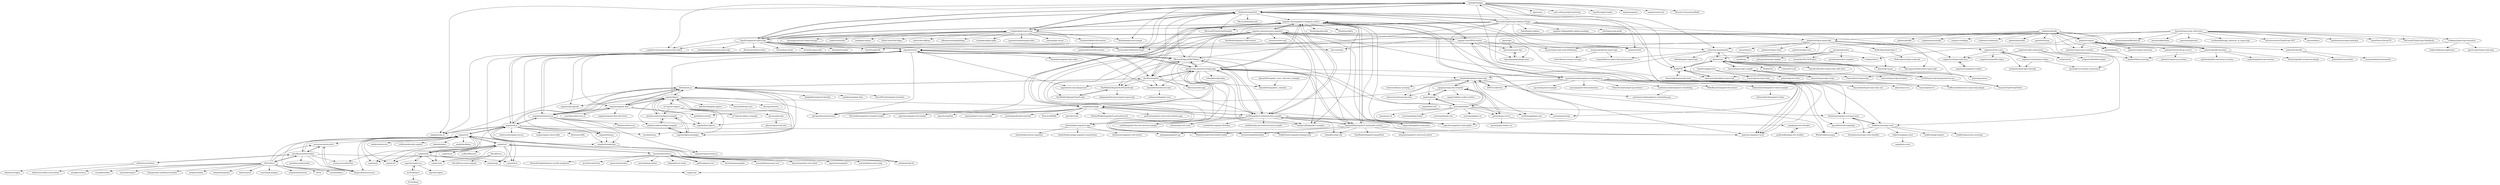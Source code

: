 digraph G {
"typings/typings" -> "DefinitelyTyped/tsd"
"typings/typings" -> "palantir/tslint" ["e"=1]
"typings/typings" -> "ngrx/store" ["e"=1]
"typings/typings" -> "ivogabe/gulp-typescript"
"typings/typings" -> "valor-software/ng2-bootstrap" ["e"=1]
"typings/typings" -> "TypeStrong/ts-loader" ["e"=1]
"typings/typings" -> "systemjs/systemjs" ["e"=1]
"typings/typings" -> "s-panferov/awesome-typescript-loader" ["e"=1]
"typings/typings" -> "typings/registry"
"typings/typings" -> "angular/universal" ["e"=1]
"typings/typings" -> "Reactive-Extensions/RxJS" ["e"=1]
"typings/typings" -> "angular/zone.js" ["e"=1]
"typings/typings" -> "borisyankov/DefinitelyTyped" ["e"=1]
"typings/typings" -> "mgechev/angular2-seed" ["e"=1]
"typings/typings" -> "TypeStrong/atom-typescript"
"marmelab/restful.js" -> "cujojs/rest"
"marmelab/restful.js" -> "jpillora/jquery.rest"
"marmelab/restful.js" -> "lincolnloop/amygdala"
"marmelab/restful.js" -> "marmelab/awesome-rest" ["e"=1]
"marmelab/restful.js" -> "Amareis/another-rest-client"
"marmelab/restful.js" -> "mgonto/restangular" ["e"=1]
"marmelab/restful.js" -> "marmelab/microrest.php"
"marmelab/restful.js" -> "florianholzapfel/express-restify-mongoose" ["e"=1]
"marmelab/restful.js" -> "gcanti/tcomb-form" ["e"=1]
"marmelab/restful.js" -> "gaearon/normalizr" ["e"=1]
"marmelab/restful.js" -> "marmelab/ng-admin" ["e"=1]
"marmelab/restful.js" -> "brigand/react-mixin" ["e"=1]
"TypeStrong/atom-typescript" -> "typings/typings"
"TypeStrong/atom-typescript" -> "DefinitelyTyped/tsd"
"TypeStrong/atom-typescript" -> "ivogabe/gulp-typescript"
"TypeStrong/atom-typescript" -> "borisyankov/DefinitelyTyped" ["e"=1]
"TypeStrong/atom-typescript" -> "palantir/tslint" ["e"=1]
"TypeStrong/atom-typescript" -> "sebastian-lenz/typedoc"
"TypeStrong/atom-typescript" -> "alm-tools/alm" ["e"=1]
"TypeStrong/atom-typescript" -> "Microsoft/ngconf2015demo"
"TypeStrong/atom-typescript" -> "tststs/atom-ternjs" ["e"=1]
"TypeStrong/atom-typescript" -> "s-panferov/awesome-typescript-loader" ["e"=1]
"TypeStrong/atom-typescript" -> "atom/ide-typescript" ["e"=1]
"TypeStrong/atom-typescript" -> "jbrantly/ts-loader"
"TypeStrong/atom-typescript" -> "cmichaelgraham/aurelia-typescript" ["e"=1]
"TypeStrong/atom-typescript" -> "TypeStrong/tsify"
"TypeStrong/atom-typescript" -> "AtomLinter/linter-tslint"
"cujojs/meld" -> "cujojs/wire"
"cujojs/meld" -> "cujojs/msgs"
"cujojs/meld" -> "mgechev/aspect.js"
"cujojs/meld" -> "cujojs/rest"
"cujojs/meld" -> "cujojs/when" ["e"=1]
"cujojs/meld" -> "cujojs/cram"
"cujojs/meld" -> "cujojs/poly"
"cujojs/meld" -> "cujojs/curl" ["e"=1]
"monounity/karma-typescript" -> "sshev/karma-remap-coverage"
"monounity/karma-typescript" -> "sergeyt/karma-typescript-preprocessor"
"DefinitelyTyped/tsd" -> "typings/typings"
"DefinitelyTyped/tsd" -> "borisyankov/DefinitelyTyped" ["e"=1]
"DefinitelyTyped/tsd" -> "ivogabe/gulp-typescript"
"DefinitelyTyped/tsd" -> "TypeStrong/atom-typescript"
"DefinitelyTyped/tsd" -> "sebastian-lenz/typedoc"
"DefinitelyTyped/tsd" -> "floridoo/gulp-sourcemaps" ["e"=1]
"DefinitelyTyped/tsd" -> "palantir/tslint" ["e"=1]
"DefinitelyTyped/tsd" -> "Microsoft/TypeScriptSamples" ["e"=1]
"DefinitelyTyped/tsd" -> "Railk/T3S"
"DefinitelyTyped/tsd" -> "DanWahlin/AngularIn20TypeScript"
"DefinitelyTyped/tsd" -> "Microsoft/TypeScript-Sublime-Plugin"
"DefinitelyTyped/tsd" -> "soywiz/typescript-node-definitions"
"DefinitelyTyped/tsd" -> "Microsoft/nodejstools" ["e"=1]
"DefinitelyTyped/tsd" -> "Microsoft/ngconf2015demo"
"DefinitelyTyped/tsd" -> "angular-class/angular2-webpack-starter"
"shuhei/babel-angular2-app" -> "shuhei/babel-plugin-angular2-annotations"
"shuhei/babel-angular2-app" -> "blacksonic/angular2-es6-starter"
"shuhei/babel-angular2-app" -> "shuhei/babel-preset-angular2"
"Nodeclipse/nodeclipse-1" -> "Nodeclipse/eclipse-node-ide"
"angular/dgeni" -> "petebacondarwin/dgeni-example"
"angular/dgeni" -> "angular/dgeni-packages"
"angular/dgeni" -> "m7r/grunt-ngdocs"
"angular/dgeni" -> "petebacondarwin/dgeni-angular"
"angular/dgeni" -> "angular/angular-hint"
"angular/dgeni" -> "angular/benchpress"
"angular/dgeni" -> "btford/zone.js"
"angular/dgeni" -> "nikhilmodak/gulp-ngdocs"
"angular/dgeni" -> "angular/router"
"angular/dgeni" -> "kentcdodds/ng-stats" ["e"=1]
"angular/dgeni" -> "olov/ng-annotate" ["e"=1]
"angular/dgeni" -> "angular/ngUpgrade" ["e"=1]
"angular/dgeni" -> "rangle/batarangle"
"angular/dgeni" -> "angular/watchtower.js"
"angular/dgeni" -> "ngUpgraders/ng-forward" ["e"=1]
"k-maru/grunt-typescript" -> "basarat/grunt-ts"
"c9/architect" -> "mariocasciaro/scatter"
"c9/architect" -> "cujojs/wire"
"c9/architect" -> "jaredhanson/electrolyte"
"c9/architect" -> "walmartlabs/thorax" ["e"=1]
"c9/architect" -> "c9/vfs"
"c9/architect" -> "visionmedia/co" ["e"=1]
"c9/architect" -> "rjrodger/seneca" ["e"=1]
"c9/architect" -> "LearnBoost/kue" ["e"=1]
"c9/architect" -> "substack/seaport" ["e"=1]
"c9/architect" -> "felixge/node-sandboxed-module" ["e"=1]
"c9/architect" -> "nodejitsu/haibu" ["e"=1]
"c9/architect" -> "sdepold/sequelize" ["e"=1]
"c9/architect" -> "flatiron/nock" ["e"=1]
"c9/architect" -> "RoyJacobs/intravenous"
"c9/architect" -> "easeway/js-plugins"
"angelozerr/jdt-codemining" -> "ajermakovics/eclipse-instasearch"
"angelozerr/jdt-codemining" -> "eclipse/wildwebdeveloper" ["e"=1]
"angelozerr/jdt-codemining" -> "eclipse/xtext" ["e"=1]
"angelozerr/jdt-codemining" -> "angelozerr/typescript.java"
"qooxdoo/qooxdoo" -> "qooxdoo/qooxdoo-compiler"
"qooxdoo/qooxdoo" -> "jbaron/qx-typed"
"qooxdoo/qooxdoo" -> "sqville/sqv"
"qooxdoo/qooxdoo" -> "jbaron/cats"
"qooxdoo/qooxdoo" -> "johnspackman/qxcompiler"
"qooxdoo/qooxdoo" -> "mwaylabs/The-M-Project" ["e"=1]
"jaredhanson/electrolyte" -> "mariocasciaro/scatter"
"jaredhanson/electrolyte" -> "jaredhanson/bootable"
"jaredhanson/electrolyte" -> "niftylettuce/eskimo"
"jaredhanson/electrolyte" -> "RoyJacobs/intravenous"
"jaredhanson/electrolyte" -> "young-steveo/bottlejs" ["e"=1]
"jaredhanson/electrolyte" -> "cujojs/wire"
"jaredhanson/electrolyte" -> "vojtajina/node-di"
"jaredhanson/electrolyte" -> "c9/architect"
"angelozerr/angularjs-eclipse" -> "angelozerr/tern.java"
"angelozerr/angularjs-eclipse" -> "mickaelistria/eclipse-bluesky"
"angelozerr/angularjs-eclipse" -> "ajermakovics/eclipse-instasearch"
"TypeStrong/grunt-ts" -> "k-maru/grunt-typescript"
"TypeStrong/grunt-ts" -> "palantir/grunt-tslint"
"angular/router" -> "angular/templating"
"angular/router" -> "angular/watchtower.js"
"angular/router" -> "angular-class/angular2-webpack-starter"
"angular/router" -> "angular/di.js"
"angular/router" -> "Microsoft/ngconf2015demo"
"angular/router" -> "ngUpgraders/ng-forward" ["e"=1]
"angular/router" -> "angular/atscript-playground"
"angular/router" -> "angular/diary.js"
"angular/router" -> "pkozlowski-opensource/ng2-play"
"angular/router" -> "angular/ngUpgrade" ["e"=1]
"angular/router" -> "hannahhoward/a1atscript"
"angular/router" -> "angular/zone.js" ["e"=1]
"angular/router" -> "davideast/ng2do"
"angular/router" -> "Swimlane/angular-data-table" ["e"=1]
"angular/router" -> "angular/angular-hint"
"btford/zone.js" -> "angular/watchtower.js"
"btford/zone.js" -> "angular/angular-hint"
"btford/zone.js" -> "angular/zone.js" ["e"=1]
"btford/zone.js" -> "angular/di.js"
"btford/zone.js" -> "mozilla/task.js" ["e"=1]
"btford/zone.js" -> "angular/dgeni"
"btford/zone.js" -> "geddski/overmind" ["e"=1]
"btford/zone.js" -> "karlgoldstein/grunt-html2js" ["e"=1]
"btford/zone.js" -> "jmdobry/angular-data" ["e"=1]
"btford/zone.js" -> "PascalPrecht/angular-translate" ["e"=1]
"btford/zone.js" -> "davideast/ng2do"
"btford/zone.js" -> "angular/benchpress"
"Microsoft/TypeScript-Sublime-Plugin" -> "Railk/T3S"
"Microsoft/TypeScript-Sublime-Plugin" -> "typings/typings"
"Microsoft/TypeScript-Sublime-Plugin" -> "ivogabe/gulp-typescript"
"Microsoft/TypeScript-Sublime-Plugin" -> "Microsoft/TypeScriptSamples" ["e"=1]
"Microsoft/TypeScript-Sublime-Plugin" -> "babel/babel-sublime" ["e"=1]
"Microsoft/TypeScript-Sublime-Plugin" -> "borisyankov/DefinitelyTyped" ["e"=1]
"Microsoft/TypeScript-Sublime-Plugin" -> "DefinitelyTyped/tsd"
"Microsoft/TypeScript-Sublime-Plugin" -> "Microsoft/ngconf2015demo"
"Microsoft/TypeScript-Sublime-Plugin" -> "mgechev/angular2-seed" ["e"=1]
"Microsoft/TypeScript-Sublime-Plugin" -> "Phaiax/ArcticTypescript"
"Microsoft/TypeScript-Sublime-Plugin" -> "palantir/tslint" ["e"=1]
"Microsoft/TypeScript-Sublime-Plugin" -> "angular-ui/AngularJS-sublime-package" ["e"=1]
"Microsoft/TypeScript-Sublime-Plugin" -> "mgechev/angular2-style-guide" ["e"=1]
"Microsoft/TypeScript-Sublime-Plugin" -> "vilic/typescript-guide" ["e"=1]
"Microsoft/TypeScript-Sublime-Plugin" -> "palantir/eclipse-typescript"
"angular/di.js" -> "vojtajina/node-di"
"angular/di.js" -> "angular/watchtower.js"
"angular/di.js" -> "angular/templating"
"angular/di.js" -> "angular/router"
"angular/di.js" -> "angular/diary.js"
"angular/di.js" -> "btford/zone.js"
"angular/di.js" -> "thlorenz/es6ify" ["e"=1]
"angular/di.js" -> "RoyJacobs/intravenous"
"angular/di.js" -> "cujojs/wire"
"angular/di.js" -> "young-steveo/bottlejs" ["e"=1]
"angular/di.js" -> "ModuleLoader/es6-module-loader" ["e"=1]
"angular/di.js" -> "angular/zone.js" ["e"=1]
"angular/di.js" -> "mozilla/task.js" ["e"=1]
"angular/di.js" -> "sindresorhus/gulp-traceur"
"angular/di.js" -> "zenparsing/es-observable" ["e"=1]
"palantir/atlasdb" -> "palantir/conjure"
"palantir/atlasdb" -> "palantir/godel"
"palantir/atlasdb" -> "palantir/plottable" ["e"=1]
"palantir/atlasdb" -> "palantir/gradle-baseline"
"palantir/atlasdb" -> "palantir/http-remoting"
"palantir/atlasdb" -> "palantir/tritium"
"palantir/atlasdb" -> "palantir/giraffe"
"palantir/atlasdb" -> "palantir/redoodle"
"palantir/atlasdb" -> "stephenmcd/curiodb" ["e"=1]
"palantir/atlasdb" -> "rxin/jvm-readings" ["e"=1]
"palantir/atlasdb" -> "palantir/eclipse-typescript"
"palantir/atlasdb" -> "voldemort/voldemort" ["e"=1]
"palantir/atlasdb" -> "palantir/conjure-java-runtime"
"vvakame/typescript-formatter" -> "vvakame/dtsm"
"vvakame/typescript-formatter" -> "bokuweb/karma-nightmare"
"vvakame/typescript-formatter" -> "agentcooper/typescript-play" ["e"=1]
"ivogabe/gulp-typescript" -> "floridoo/gulp-sourcemaps" ["e"=1]
"ivogabe/gulp-typescript" -> "typings/typings"
"ivogabe/gulp-typescript" -> "DefinitelyTyped/tsd"
"ivogabe/gulp-typescript" -> "panuhorsmalahti/gulp-tslint"
"ivogabe/gulp-typescript" -> "TypeStrong/tsify"
"ivogabe/gulp-typescript" -> "rbuckton/ReflectDecorators"
"ivogabe/gulp-typescript" -> "contra/gulp-concat" ["e"=1]
"ivogabe/gulp-typescript" -> "baimingxuan/vue3-admin-design" ["e"=1]
"ivogabe/gulp-typescript" -> "sindresorhus/del" ["e"=1]
"ivogabe/gulp-typescript" -> "lazd/gulp-replace" ["e"=1]
"ivogabe/gulp-typescript" -> "KylinC/mmVital-Signs" ["e"=1]
"ivogabe/gulp-typescript" -> "sohutv/hotcaffeine" ["e"=1]
"ivogabe/gulp-typescript" -> "Allenkuzma/langhaiblogs" ["e"=1]
"ivogabe/gulp-typescript" -> "TypeStrong/atom-typescript"
"ivogabe/gulp-typescript" -> "terinjokes/gulp-uglify" ["e"=1]
"hi104/typescript-playground-on-ace" -> "basarat/TypeScriptEditor"
"jbaron/cats" -> "hi104/typescript-playground-on-ace"
"jbaron/cats" -> "Diullei/tsd"
"jbaron/cats" -> "fdecampredon/brackets-typescript"
"jbaron/cats" -> "raph-amiard/sublime-typescript"
"jbaron/cats" -> "vclteam/VCL.JS"
"jbaron/cats" -> "niutech/typescript-compile"
"jbaron/cats" -> "Railk/T3S"
"jbaron/cats" -> "basarat/TypeScriptEditor"
"jbaron/cats" -> "tomsdev/brackets-typescript-code-intel"
"jbaron/cats" -> "sebastian-lenz/typedoc"
"jbaron/cats" -> "jbaron/qx-typed"
"niftylettuce/eskimo" -> "niftylettuce/igloo"
"niftylettuce/eskimo" -> "jaredhanson/electrolyte"
"niftylettuce/eskimo" -> "niftylettuce/nifty-conventions"
"frankwallis/plugin-typescript" -> "capaj/systemjs-hot-reloader"
"frankwallis/plugin-typescript" -> "alexisvincent/systemjs-hmr"
"frankwallis/plugin-typescript" -> "mobilexag/plugin-sass"
"frankwallis/plugin-typescript" -> "systemjs/builder"
"frankwallis/plugin-typescript" -> "rolaveric/karma-systemjs"
"frankwallis/plugin-typescript" -> "jspm/registry"
"frankwallis/plugin-typescript" -> "b091/ts-skeleton"
"frankwallis/plugin-typescript" -> "Workiva/karma-jspm"
"systemjs/builder" -> "jspm/registry"
"systemjs/builder" -> "jspm/jspm-cli" ["e"=1]
"systemjs/builder" -> "frankwallis/plugin-typescript"
"systemjs/builder" -> "capaj/systemjs-hot-reloader"
"systemjs/builder" -> "systemjs/plugin-babel"
"systemjs/builder" -> "systemjs/systemjs" ["e"=1]
"systemjs/builder" -> "systemjs/plugin-text"
"systemjs/builder" -> "Swimlane/angular-systemjs-seed"
"systemjs/builder" -> "ModuleLoader/es6-module-loader" ["e"=1]
"systemjs/builder" -> "mobilexag/plugin-sass"
"systemjs/builder" -> "geelen/jspm-server"
"systemjs/builder" -> "angular/router"
"systemjs/builder" -> "systemjs/plugin-css"
"systemjs/builder" -> "pkozlowski-opensource/ng2-play"
"Microsoft/ngconf2015demo" -> "davideast/ng2do"
"Microsoft/ngconf2015demo" -> "angular/router"
"Microsoft/ngconf2015demo" -> "DanWahlin/AngularTypeScript"
"Microsoft/ngconf2015demo" -> "auth0/angular2-authentication-sample"
"Microsoft/ngconf2015demo" -> "DanWahlin/AngularIn20TypeScript"
"Microsoft/ngconf2015demo" -> "pkozlowski-opensource/ng2-play"
"Microsoft/ngconf2015demo" -> "angular-class/angular2-webpack-starter"
"Microsoft/ngconf2015demo" -> "djsmith42/angular2_calendar"
"Microsoft/ngconf2015demo" -> "rkirov/youtube-app"
"tipeio/tipe" -> "tipeio/awesome-tipe"
"tipeio/tipe" -> "tipeio/graphql-playground"
"palantir/redoodle" -> "monorepolint/monorepolint"
"palantir/redoodle" -> "palantir/documentalist"
"jspm/registry" -> "capaj/systemjs-hot-reloader"
"jspm/registry" -> "jspm/demo-es6"
"jspm/registry" -> "geelen/jspm-server"
"jspm/registry" -> "systemjs/builder"
"angular-class/awesome-angular2" -> "angular-class/angular2-webpack-starter"
"angular-class/awesome-angular2" -> "angular-class/NG6-starter"
"angular-class/awesome-angular2" -> "auth0/angular2-the-new-horizon-sample"
"angular-class/awesome-angular2" -> "mgechev/angular2-style-guide" ["e"=1]
"angular-class/awesome-angular2" -> "johnpapa/angular2-go" ["e"=1]
"angular-class/awesome-angular2" -> "born2net/ng2Boilerplate" ["e"=1]
"angular-class/awesome-angular2" -> "auth0/angular2-authentication-sample"
"angular-class/awesome-angular2" -> "rogerpadilla/angular2-minimalist-starter"
"angular-class/awesome-angular2" -> "DanWahlin/Angular2-ES6-Starter"
"angular-class/awesome-angular2" -> "shuhei/babel-angular2-app"
"angular-class/awesome-angular2" -> "mgechev/angular2-seed" ["e"=1]
"angular-class/awesome-angular2" -> "ngUpgraders/ng-forward" ["e"=1]
"angular-class/awesome-angular2" -> "thelgevold/angular-2-samples" ["e"=1]
"angular-class/awesome-angular2" -> "orizens/echoes-ng2" ["e"=1]
"hannahhoward/a1atscript" -> "robianmcd/angular-next"
"rbuckton/ReflectDecorators" -> "jonathandturner/decorators"
"basarat/typescript-collections" -> "jbaron/cats"
"basarat/typescript-collections" -> "basarat/algorithms"
"basarat/typescript-collections" -> "borisyankov/DefinitelyTyped" ["e"=1]
"basarat/typescript-collections" -> "TypeStrong/atom-typescript"
"basarat/typescript-collections" -> "typestyle/typestyle" ["e"=1]
"basarat/typescript-collections" -> "s-panferov/awesome-typescript-loader" ["e"=1]
"basarat/typescript-collections" -> "alm-tools/alm" ["e"=1]
"basarat/typescript-collections" -> "vvakame/typescript-formatter"
"basarat/typescript-collections" -> "torokmark/design_patterns_in_typescript" ["e"=1]
"basarat/typescript-collections" -> "electricessence/TypeScript.NET"
"basarat/typescript-collections" -> "basarat/byots"
"basarat/typescript-collections" -> "manfredsteyer/ngx-build-plus" ["e"=1]
"basarat/typescript-collections" -> "SonarSource/SonarTS" ["e"=1]
"basarat/typescript-collections" -> "Microsoft/TypeScript-Handbook" ["e"=1]
"basarat/typescript-collections" -> "mauriciosantos/Buckets-JS" ["e"=1]
"cujojs/wire" -> "cujojs/meld"
"cujojs/wire" -> "cujojs/when" ["e"=1]
"cujojs/wire" -> "cujojs/curl" ["e"=1]
"cujojs/wire" -> "RoyJacobs/intravenous"
"cujojs/wire" -> "cujojs/msgs"
"cujojs/wire" -> "angular/di.js"
"cujojs/wire" -> "cujojs/poly"
"cujojs/wire" -> "cujojs/rest"
"cujojs/wire" -> "cujojs/cram"
"cujojs/wire" -> "mariocasciaro/scatter"
"cujojs/wire" -> "amdjs/underscore" ["e"=1]
"cujojs/wire" -> "millermedeiros/js-signals" ["e"=1]
"cujojs/wire" -> "linkedin/inject" ["e"=1]
"cujojs/wire" -> "amdjs/backbone" ["e"=1]
"cujojs/wire" -> "jaredhanson/electrolyte"
"angelozerr/tern.java" -> "angelozerr/angularjs-eclipse"
"angelozerr/tern.java" -> "angelozerr/typescript.java"
"angelozerr/tern.java" -> "mickaelistria/eclipse-bluesky"
"angelozerr/tern.java" -> "angelozerr/jsbuild-eclipse"
"pkozlowski-opensource/ng2-play" -> "auth0/angular2-authentication-sample"
"pkozlowski-opensource/ng2-play" -> "angular-class/angular2-webpack-starter"
"pkozlowski-opensource/ng2-play" -> "SekibOmazic/angular2-playground"
"pkozlowski-opensource/ng2-play" -> "rogerpadilla/angular2-minimalist-starter"
"pkozlowski-opensource/ng2-play" -> "mgechev/angular2-seed" ["e"=1]
"pkozlowski-opensource/ng2-play" -> "thelgevold/angular-2-samples" ["e"=1]
"pkozlowski-opensource/ng2-play" -> "mgechev/angular2-style-guide" ["e"=1]
"pkozlowski-opensource/ng2-play" -> "angular/router"
"pkozlowski-opensource/ng2-play" -> "davideast/ng2do"
"pkozlowski-opensource/ng2-play" -> "rolandjitsu/ng2-play"
"pkozlowski-opensource/ng2-play" -> "juliemr/ng2-test-seed" ["e"=1]
"pkozlowski-opensource/ng2-play" -> "Microsoft/ngconf2015demo"
"pkozlowski-opensource/ng2-play" -> "frankwallis/plugin-typescript"
"pkozlowski-opensource/ng2-play" -> "rangle/batarangle"
"pkozlowski-opensource/ng2-play" -> "hannahhoward/a1atscript"
"k1r0s/kaop-ts" -> "k1r0s/kaop"
"k1r0s/kaop-ts" -> "mgechev/aspect.js"
"martinmicunda/employee-scheduling-ui" -> "martinmicunda/employee-scheduling"
"martinmicunda/employee-scheduling-ui" -> "martinmicunda/employee-scheduling-api"
"martinmicunda/employee-scheduling-ui" -> "Swimlane/angular-systemjs-seed"
"martinmicunda/employee-scheduling-ui" -> "lookfirst/systemjs-seed"
"martinmicunda/employee-scheduling-ui" -> "ngUpgraders/ng-forward" ["e"=1]
"martinmicunda/employee-scheduling-ui" -> "angular-class/NG6-starter"
"martinmicunda/employee-scheduling-ui" -> "angular-class/angular2-webpack-starter"
"martinmicunda/employee-scheduling-ui" -> "ng-next/ng-next-example"
"martinmicunda/employee-scheduling-ui" -> "marcj/angular-es6-annotations"
"martinmicunda/employee-scheduling-ui" -> "gocardless/es6-angularjs" ["e"=1]
"martinmicunda/employee-scheduling-ui" -> "NativeScript/sample-ng-todomvc"
"martinmicunda/employee-scheduling-ui" -> "InfomediaLtd/angular2-redux-example"
"martinmicunda/employee-scheduling-ui" -> "Workiva/karma-jspm"
"martinmicunda/employee-scheduling-ui" -> "MikeRyan52/angular-decorators" ["e"=1]
"martinmicunda/employee-scheduling-ui" -> "b091/ts-skeleton"
"palantir/gradle-baseline" -> "palantir/gradle-consistent-versions"
"palantir/gradle-baseline" -> "palantir/palantir-java-format" ["e"=1]
"palantir/gradle-baseline" -> "tbroyer/gradle-errorprone-plugin" ["e"=1]
"palantir/gradle-baseline" -> "palantir/http-remoting"
"palantir/gradle-baseline" -> "palantir/conjure"
"angular/watchtower.js" -> "angular/templating"
"angular/watchtower.js" -> "angular/di.js"
"angular/watchtower.js" -> "btford/zone.js"
"angular/watchtower.js" -> "angular/expressionist.js"
"angular/watchtower.js" -> "angular/router"
"angular/watchtower.js" -> "angular/diary.js"
"angular/watchtower.js" -> "angular/angular-hint"
"angular/watchtower.js" -> "Polymer/observe-js" ["e"=1]
"angular/watchtower.js" -> "angular/benchpress"
"petebacondarwin/dgeni-angular" -> "petebacondarwin/dgeni-example"
"petebacondarwin/dgeni-angular" -> "angular/dgeni-packages"
"angular-class/angular2-webpack-starter" -> "angular-class/NG6-starter"
"angular-class/angular2-webpack-starter" -> "angular-class/awesome-angular2"
"angular-class/angular2-webpack-starter" -> "auth0/angular2-authentication-sample"
"angular-class/angular2-webpack-starter" -> "pkozlowski-opensource/ng2-play"
"angular-class/angular2-webpack-starter" -> "angular/router"
"angular-class/angular2-webpack-starter" -> "davideast/ng2do"
"angular-class/angular2-webpack-starter" -> "timjacobi/angular2-education" ["e"=1]
"angular-class/angular2-webpack-starter" -> "mgechev/angular2-style-guide" ["e"=1]
"angular-class/angular2-webpack-starter" -> "mgechev/angular2-seed" ["e"=1]
"angular-class/angular2-webpack-starter" -> "rangle/batarangle"
"angular-class/angular2-webpack-starter" -> "rogerpadilla/angular2-minimalist-starter"
"angular-class/angular2-webpack-starter" -> "kensho/ng-describe" ["e"=1]
"angular-class/angular2-webpack-starter" -> "thelgevold/angular-2-samples" ["e"=1]
"angular-class/angular2-webpack-starter" -> "martinmicunda/employee-scheduling-ui"
"angular-class/angular2-webpack-starter" -> "Hendrixer/ngFx" ["e"=1]
"palantir/conjure" -> "palantir/redoodle"
"palantir/conjure" -> "palantir/conjure-postman"
"palantir/conjure" -> "palantir/conjure-java-runtime"
"palantir/conjure" -> "palantir/atlasdb"
"palantir/conjure" -> "palantir/witchcraft-go-server"
"palantir/conjure" -> "palantir/godel"
"palantir/conjure" -> "palantir/gradle-baseline"
"auth0/angular2-authentication-sample" -> "angular-class/angular2-webpack-starter"
"auth0/angular2-authentication-sample" -> "pkozlowski-opensource/ng2-play"
"auth0/angular2-authentication-sample" -> "auth0/nodejs-jwt-authentication-sample"
"auth0/angular2-authentication-sample" -> "rogerpadilla/angular2-minimalist-starter"
"auth0/angular2-authentication-sample" -> "thelgevold/angular-2-samples" ["e"=1]
"auth0/angular2-authentication-sample" -> "rangle/batarangle"
"auth0/angular2-authentication-sample" -> "mgechev/angular2-seed" ["e"=1]
"auth0/angular2-authentication-sample" -> "juliemr/ng2-test-seed" ["e"=1]
"auth0/angular2-authentication-sample" -> "auth0/angular2-the-new-horizon-sample"
"auth0/angular2-authentication-sample" -> "rolandjitsu/ng2-lab" ["e"=1]
"auth0/angular2-authentication-sample" -> "r-park/todo-angular2-firebase" ["e"=1]
"auth0/angular2-authentication-sample" -> "mgechev/angular2-style-guide" ["e"=1]
"auth0/angular2-authentication-sample" -> "Microsoft/ngconf2015demo"
"auth0/angular2-authentication-sample" -> "shuhei/babel-angular2-app"
"auth0/angular2-authentication-sample" -> "timjacobi/angular2-education" ["e"=1]
"palantir/eclipse-typescript" -> "axmor/typecs"
"palantir/eclipse-typescript" -> "palantir/eclipse-tslint"
"palantir/eclipse-typescript" -> "angelozerr/typescript.java"
"palantir/eclipse-typescript" -> "fdecampredon/brackets-typescript"
"palantir/eclipse-typescript" -> "palantir/eclipse-less"
"palantir/eclipse-typescript" -> "raph-amiard/sublime-typescript"
"palantir/eclipse-typescript" -> "Nodeclipse/nodeclipse-1"
"palantir/eclipse-typescript" -> "soywiz/typescript-node-definitions"
"palantir/eclipse-typescript" -> "angelozerr/tern.java"
"palantir/eclipse-typescript" -> "sebastian-lenz/typedoc"
"vojtajina/node-di" -> "angular/di.js"
"sebastian-lenz/typedoc" -> "hi104/typescript-playground-on-ace"
"sebastian-lenz/typedoc" -> "vvakame/dtsm"
"sebastian-lenz/typedoc" -> "sergeyt/karma-typescript-preprocessor"
"sebastian-lenz/typedoc" -> "jbaron/cats"
"sebastian-lenz/typedoc" -> "ulfryk/angular-typescript" ["e"=1]
"sebastian-lenz/typedoc" -> "frankwallis/plugin-typescript"
"petebacondarwin/dgeni-example" -> "petebacondarwin/dgeni-angular"
"petebacondarwin/dgeni-example" -> "angular/dgeni"
"petebacondarwin/dgeni-example" -> "angular/dgeni-packages"
"davideast/ng2do" -> "Microsoft/ngconf2015demo"
"davideast/ng2do" -> "rkirov/youtube-app"
"davideast/ng2do" -> "angular-class/angular2-webpack-starter"
"davideast/ng2do" -> "djsmith42/angular2_calendar"
"davideast/ng2do" -> "pkozlowski-opensource/ng2-play"
"davideast/ng2do" -> "angular/router"
"davideast/ng2do" -> "angular/atscript-playground"
"davideast/ng2do" -> "hannahhoward/a1atscript"
"davideast/ng2do" -> "auth0/angular2-authentication-sample"
"davideast/ng2do" -> "DanWahlin/AngularIn20TypeScript"
"davideast/ng2do" -> "btford/zone.js"
"mariocasciaro/scatter" -> "RoyJacobs/intravenous"
"mariocasciaro/scatter" -> "jaredhanson/electrolyte"
"m7r/grunt-ngdocs" -> "m7r/grunt-ngdocs-example"
"m7r/grunt-ngdocs" -> "gitsome/docular"
"m7r/grunt-ngdocs" -> "petebacondarwin/dgeni-example"
"m7r/grunt-ngdocs" -> "angular/dgeni"
"m7r/grunt-ngdocs" -> "angular/dgeni-packages"
"jbaron/qx-typed" -> "jbaron/qx-parser"
"Swimlane/angular-systemjs-seed" -> "lookfirst/systemjs-seed"
"Swimlane/angular-systemjs-seed" -> "Swimlane/systemjs-route-bundler"
"Swimlane/angular-systemjs-seed" -> "gocardless/es6-angularjs" ["e"=1]
"angelozerr/typescript.java" -> "angelozerr/angular2-eclipse"
"Railk/T3S" -> "raph-amiard/sublime-typescript"
"Railk/T3S" -> "clausreinke/typescript-tools"
"Railk/T3S" -> "Phaiax/ArcticTypescript"
"Railk/T3S" -> "jbaron/cats"
"rangle/batarangle" -> "auth0/angular2-authentication-sample"
"rangle/batarangle" -> "mgechev/angular2-hot-loader"
"rangle/batarangle" -> "mgechev/angular2-style-guide" ["e"=1]
"rangle/batarangle" -> "angular-class/angular2-webpack-starter"
"rangle/batarangle" -> "mgechev/ng2lint"
"rangle/batarangle" -> "thelgevold/angular-2-samples" ["e"=1]
"rangle/batarangle" -> "ngUpgraders/ng-forward" ["e"=1]
"rangle/batarangle" -> "ngrx/angular2-store-example" ["e"=1]
"rangle/batarangle" -> "pkozlowski-opensource/ng2-play"
"rangle/batarangle" -> "justindujardin/ng2-material" ["e"=1]
"rangle/batarangle" -> "ReactiveX/RxJS" ["e"=1]
"rangle/batarangle" -> "ngrx/devtools" ["e"=1]
"rangle/batarangle" -> "NathanWalker/angular2-seed-advanced" ["e"=1]
"rangle/batarangle" -> "preboot/angular2-universal-windows-app" ["e"=1]
"rangle/batarangle" -> "TheLarkInn/angular2-template-loader" ["e"=1]
"niutech/typescript-compile" -> "basarat/typescript-script"
"niutech/typescript-compile" -> "hi104/typescript-playground-on-ace"
"niutech/typescript-compile" -> "jbaron/cats"
"niutech/typescript-compile" -> "niutech/typescript-interpret"
"palantir/godel" -> "palantir/http-remoting"
"angular/templating" -> "angular/expressionist.js"
"basarat/typescript-script" -> "niutech/typescript-compile"
"rogerpadilla/angular2-minimalist-starter" -> "auth0/angular2-authentication-sample"
"rogerpadilla/angular2-minimalist-starter" -> "pkozlowski-opensource/ng2-play"
"rogerpadilla/angular2-minimalist-starter" -> "angular-class/angular2-webpack-starter"
"rogerpadilla/angular2-minimalist-starter" -> "alexpods/angular2-universal-starter" ["e"=1]
"rogerpadilla/angular2-minimalist-starter" -> "SekibOmazic/angular2-playground"
"rogerpadilla/angular2-minimalist-starter" -> "rolandjitsu/ng2-lab" ["e"=1]
"rogerpadilla/angular2-minimalist-starter" -> "johnpapa/angular2-go" ["e"=1]
"rogerpadilla/angular2-minimalist-starter" -> "DanWahlin/Angular2-JumpStart" ["e"=1]
"rogerpadilla/angular2-minimalist-starter" -> "born2net/ng2Boilerplate" ["e"=1]
"rogerpadilla/angular2-minimalist-starter" -> "mgechev/angular2-seed" ["e"=1]
"cujojs/rest" -> "marmelab/restful.js"
"cujojs/rest" -> "cujojs/when" ["e"=1]
"cujojs/rest" -> "cujojs/wire"
"cujojs/rest" -> "cujojs/meld"
"cujojs/rest" -> "cujojs/msgs"
"cujojs/rest" -> "cujojs/cola"
"cujojs/rest" -> "cujojs/cram"
"cujojs/rest" -> "cujojs/curl" ["e"=1]
"cujojs/rest" -> "cujojs/most" ["e"=1]
"cujojs/rest" -> "acdlite/flummox" ["e"=1]
"cujojs/rest" -> "cujojs/poly"
"RaveJS/rave" -> "RaveJS/rave-start-angular"
"RaveJS/rave" -> "cujojs/cram"
"DanWahlin/AngularIn20TypeScript" -> "DanWahlin/AngularTypeScript"
"DanWahlin/AngularIn20TypeScript" -> "johnpapa/hottowel-angular-typescript" ["e"=1]
"b091/ts-skeleton" -> "frankwallis/plugin-typescript"
"tinkertrain/jspm-react" -> "capaj/jspm-react"
"angular/angular-hint" -> "angular/benchpress"
"angular/angular-hint" -> "btford/zone.js"
"angular/angular-hint" -> "geddski/overmind" ["e"=1]
"angular/angular-hint" -> "angular/watchtower.js"
"angular/angular-hint" -> "angular/angular-hint-directives"
"angular/angular-hint" -> "angular/dgeni"
"angular/angular-hint" -> "yearofmoo/directive.js"
"angular-class/NG6-starter" -> "angular-class/angular2-webpack-starter"
"angular-class/NG6-starter" -> "angular-class/awesome-angular2"
"angular-class/NG6-starter" -> "Swimlane/angular-systemjs-seed"
"angular-class/NG6-starter" -> "tipeio/graphql-playground"
"angular-class/NG6-starter" -> "tipeio/awesome-tipe"
"angular-class/NG6-starter" -> "martinmicunda/employee-scheduling-ui"
"angular-class/NG6-starter" -> "lookfirst/systemjs-seed"
"angular-class/NG6-starter" -> "angular/router"
"jpillora/jquery.rest" -> "marmelab/restful.js"
"mgechev/aspect.js" -> "k1r0s/kaop-ts"
"mgechev/aspect.js" -> "cujojs/meld"
"mgechev/aspect.js" -> "mgechev/ngast" ["e"=1]
"clausreinke/typescript-tools" -> "aki2o/emacs-tss"
"clausreinke/typescript-tools" -> "clausreinke/typescript-tools.vim"
"clausreinke/typescript-tools" -> "Railk/T3S"
"clausreinke/typescript-tools" -> "basarat/grunt-ts"
"jackfranklin/jspm-dev-builder" -> "capaj/jspm-hot-reloader"
"djsmith42/angular_react_directive_example" -> "djsmith42/angular2_calendar"
"lookfirst/systemjs-seed" -> "Swimlane/angular-systemjs-seed"
"lookfirst/systemjs-seed" -> "lookfirst/gulp-helpers"
"lookfirst/systemjs-seed" -> "Swimlane/systemjs-route-bundler"
"lookfirst/systemjs-seed" -> "lookfirst/generator-systemjs"
"lookfirst/systemjs-seed" -> "Workiva/karma-jspm"
"lookfirst/systemjs-seed" -> "tinkertrain/jspm-react"
"raph-amiard/sublime-typescript" -> "stoffera/sublimetext2-typescript-plugin"
"raph-amiard/sublime-typescript" -> "Railk/T3S"
"geelen/jspm-server" -> "capaj/jspm-hot-reloader"
"geelen/jspm-server" -> "geelen/jspm-loader-css"
"geelen/jspm-server" -> "capaj/systemjs-hot-reloader"
"DanWahlin/AngularTypeScript" -> "DanWahlin/AngularIn20TypeScript"
"tipeio/awesome-tipe" -> "tipeio/graphql-playground"
"InfomediaLtd/angular2-redux-example" -> "InfomediaLtd/angular2-redux"
"capaj/jspm-hot-reloader" -> "jackfranklin/jspm-dev-builder"
"martinmicunda/employee-scheduling" -> "martinmicunda/employee-scheduling-api"
"capaj/systemjs-hot-reloader" -> "frankwallis/plugin-typescript"
"capaj/systemjs-hot-reloader" -> "geelen/jspm-server"
"capaj/systemjs-hot-reloader" -> "capaj/chokidar-socket-emitter"
"capaj/systemjs-hot-reloader" -> "alexisvincent/systemjs-hmr"
"capaj/systemjs-hot-reloader" -> "jspm/registry"
"angular/diary.js" -> "angular/templating"
"angular/dgeni-packages" -> "petebacondarwin/dgeni-angular"
"angular/dgeni-packages" -> "angular/dgeni"
"angular/dgeni-packages" -> "petebacondarwin/dgeni-example"
"RoyJacobs/intravenous" -> "mariocasciaro/scatter"
"cujojs/msgs" -> "cujojs/cola"
"tipeio/graphql-playground" -> "tipeio/awesome-tipe"
"gitsome/docular" -> "gitsome/grunt-docular"
"angelozerr/angular2-eclipse" -> "angelozerr/typescript.java"
"palantir/witchcraft-go-server" -> "palantir/conjure-go-runtime"
"typings/typings" ["l"="32.678,-32.738"]
"DefinitelyTyped/tsd" ["l"="32.658,-32.678"]
"palantir/tslint" ["l"="26.272,-26.577"]
"ngrx/store" ["l"="30.862,-30.52"]
"ivogabe/gulp-typescript" ["l"="32.689,-32.707"]
"valor-software/ng2-bootstrap" ["l"="30.782,-30.46"]
"TypeStrong/ts-loader" ["l"="23.009,-33.656"]
"systemjs/systemjs" ["l"="26.229,-27.004"]
"s-panferov/awesome-typescript-loader" ["l"="22.947,-33.664"]
"typings/registry" ["l"="32.709,-32.786"]
"angular/universal" ["l"="30.832,-30.498"]
"Reactive-Extensions/RxJS" ["l"="26.169,-26.92"]
"angular/zone.js" ["l"="30.956,-30.533"]
"borisyankov/DefinitelyTyped" ["l"="25.856,18.363"]
"mgechev/angular2-seed" ["l"="30.836,-30.425"]
"TypeStrong/atom-typescript" ["l"="32.65,-32.718"]
"marmelab/restful.js" ["l"="32.725,-32.189"]
"cujojs/rest" ["l"="32.759,-32.249"]
"jpillora/jquery.rest" ["l"="32.719,-32.151"]
"lincolnloop/amygdala" ["l"="32.675,-32.157"]
"marmelab/awesome-rest" ["l"="27.565,-19.473"]
"Amareis/another-rest-client" ["l"="32.683,-32.193"]
"mgonto/restangular" ["l"="30.586,-31.909"]
"marmelab/microrest.php" ["l"="32.755,-32.161"]
"florianholzapfel/express-restify-mongoose" ["l"="-7.759,2.855"]
"gcanti/tcomb-form" ["l"="28.813,-32.242"]
"gaearon/normalizr" ["l"="28.733,-32.113"]
"marmelab/ng-admin" ["l"="30.522,-31.924"]
"brigand/react-mixin" ["l"="28.739,-32.093"]
"sebastian-lenz/typedoc" ["l"="32.6,-32.732"]
"alm-tools/alm" ["l"="-11.855,-17.507"]
"Microsoft/ngconf2015demo" ["l"="32.699,-32.588"]
"tststs/atom-ternjs" ["l"="-6.14,-3.929"]
"atom/ide-typescript" ["l"="-6.156,-2.988"]
"jbrantly/ts-loader" ["l"="32.63,-32.741"]
"cmichaelgraham/aurelia-typescript" ["l"="23.631,-31.566"]
"TypeStrong/tsify" ["l"="32.713,-32.728"]
"AtomLinter/linter-tslint" ["l"="32.644,-32.756"]
"cujojs/meld" ["l"="32.793,-32.256"]
"cujojs/wire" ["l"="32.788,-32.309"]
"cujojs/msgs" ["l"="32.777,-32.27"]
"mgechev/aspect.js" ["l"="32.816,-32.213"]
"cujojs/when" ["l"="11.563,-32.184"]
"cujojs/cram" ["l"="32.813,-32.264"]
"cujojs/poly" ["l"="32.759,-32.28"]
"cujojs/curl" ["l"="11.3,-32.109"]
"monounity/karma-typescript" ["l"="32.491,-32.665"]
"sshev/karma-remap-coverage" ["l"="32.468,-32.648"]
"sergeyt/karma-typescript-preprocessor" ["l"="32.533,-32.696"]
"floridoo/gulp-sourcemaps" ["l"="11.252,-36.311"]
"Microsoft/TypeScriptSamples" ["l"="26.221,-26.764"]
"Railk/T3S" ["l"="32.591,-32.706"]
"DanWahlin/AngularIn20TypeScript" ["l"="32.675,-32.613"]
"Microsoft/TypeScript-Sublime-Plugin" ["l"="32.62,-32.683"]
"soywiz/typescript-node-definitions" ["l"="32.557,-32.698"]
"Microsoft/nodejstools" ["l"="25.694,18.315"]
"angular-class/angular2-webpack-starter" ["l"="32.749,-32.576"]
"shuhei/babel-angular2-app" ["l"="32.666,-32.574"]
"shuhei/babel-plugin-angular2-annotations" ["l"="32.63,-32.556"]
"blacksonic/angular2-es6-starter" ["l"="32.612,-32.572"]
"shuhei/babel-preset-angular2" ["l"="32.639,-32.578"]
"Nodeclipse/nodeclipse-1" ["l"="32.444,-32.709"]
"Nodeclipse/eclipse-node-ide" ["l"="32.417,-32.693"]
"angular/dgeni" ["l"="32.672,-32.455"]
"petebacondarwin/dgeni-example" ["l"="32.651,-32.436"]
"angular/dgeni-packages" ["l"="32.638,-32.447"]
"m7r/grunt-ngdocs" ["l"="32.619,-32.435"]
"petebacondarwin/dgeni-angular" ["l"="32.639,-32.428"]
"angular/angular-hint" ["l"="32.697,-32.468"]
"angular/benchpress" ["l"="32.702,-32.44"]
"btford/zone.js" ["l"="32.719,-32.471"]
"nikhilmodak/gulp-ngdocs" ["l"="32.663,-32.411"]
"angular/router" ["l"="32.739,-32.511"]
"kentcdodds/ng-stats" ["l"="30.76,-32.04"]
"olov/ng-annotate" ["l"="30.677,-31.956"]
"angular/ngUpgrade" ["l"="30.77,-32.23"]
"rangle/batarangle" ["l"="32.698,-32.542"]
"angular/watchtower.js" ["l"="32.733,-32.454"]
"ngUpgraders/ng-forward" ["l"="30.752,-32.17"]
"k-maru/grunt-typescript" ["l"="32.8,-32.543"]
"basarat/grunt-ts" ["l"="32.698,-32.606"]
"c9/architect" ["l"="32.84,-32.309"]
"mariocasciaro/scatter" ["l"="32.812,-32.327"]
"jaredhanson/electrolyte" ["l"="32.834,-32.337"]
"walmartlabs/thorax" ["l"="11.292,-31.922"]
"c9/vfs" ["l"="32.881,-32.289"]
"visionmedia/co" ["l"="11.732,-32.009"]
"rjrodger/seneca" ["l"="22.546,-36.665"]
"LearnBoost/kue" ["l"="11.812,-31.942"]
"substack/seaport" ["l"="11.78,-31.668"]
"felixge/node-sandboxed-module" ["l"="25.258,-34.216"]
"nodejitsu/haibu" ["l"="11.661,-31.767"]
"sdepold/sequelize" ["l"="11.744,-31.817"]
"flatiron/nock" ["l"="11.737,-31.78"]
"RoyJacobs/intravenous" ["l"="32.8,-32.346"]
"easeway/js-plugins" ["l"="32.857,-32.284"]
"angelozerr/jdt-codemining" ["l"="32.408,-32.815"]
"ajermakovics/eclipse-instasearch" ["l"="32.373,-32.818"]
"eclipse/wildwebdeveloper" ["l"="21.312,-31.834"]
"eclipse/xtext" ["l"="-7.162,13.512"]
"angelozerr/typescript.java" ["l"="32.444,-32.777"]
"qooxdoo/qooxdoo" ["l"="32.619,-32.85"]
"qooxdoo/qooxdoo-compiler" ["l"="32.634,-32.877"]
"jbaron/qx-typed" ["l"="32.602,-32.818"]
"sqville/sqv" ["l"="32.642,-32.865"]
"jbaron/cats" ["l"="32.587,-32.774"]
"johnspackman/qxcompiler" ["l"="32.618,-32.874"]
"mwaylabs/The-M-Project" ["l"="9.08,-33.09"]
"jaredhanson/bootable" ["l"="32.86,-32.359"]
"niftylettuce/eskimo" ["l"="32.891,-32.335"]
"young-steveo/bottlejs" ["l"="25.857,-34.863"]
"vojtajina/node-di" ["l"="32.794,-32.386"]
"angelozerr/angularjs-eclipse" ["l"="32.386,-32.785"]
"angelozerr/tern.java" ["l"="32.418,-32.764"]
"mickaelistria/eclipse-bluesky" ["l"="32.393,-32.768"]
"TypeStrong/grunt-ts" ["l"="32.848,-32.503"]
"palantir/grunt-tslint" ["l"="32.873,-32.484"]
"angular/templating" ["l"="32.757,-32.451"]
"angular/di.js" ["l"="32.761,-32.416"]
"angular/atscript-playground" ["l"="32.707,-32.511"]
"angular/diary.js" ["l"="32.767,-32.463"]
"pkozlowski-opensource/ng2-play" ["l"="32.741,-32.559"]
"hannahhoward/a1atscript" ["l"="32.761,-32.521"]
"davideast/ng2do" ["l"="32.721,-32.542"]
"Swimlane/angular-data-table" ["l"="30.594,-31.73"]
"mozilla/task.js" ["l"="11.546,-32.065"]
"geddski/overmind" ["l"="30.84,-31.953"]
"karlgoldstein/grunt-html2js" ["l"="30.745,-32.024"]
"jmdobry/angular-data" ["l"="30.824,-31.965"]
"PascalPrecht/angular-translate" ["l"="30.756,-31.959"]
"babel/babel-sublime" ["l"="9.804,-35.62"]
"Phaiax/ArcticTypescript" ["l"="32.58,-32.68"]
"angular-ui/AngularJS-sublime-package" ["l"="30.608,-31.964"]
"mgechev/angular2-style-guide" ["l"="30.822,-30.385"]
"vilic/typescript-guide" ["l"="33.42,-30.68"]
"palantir/eclipse-typescript" ["l"="32.492,-32.729"]
"thlorenz/es6ify" ["l"="11.614,-32.294"]
"ModuleLoader/es6-module-loader" ["l"="11.587,-32.27"]
"sindresorhus/gulp-traceur" ["l"="32.741,-32.383"]
"zenparsing/es-observable" ["l"="28.506,-32.222"]
"palantir/atlasdb" ["l"="32.326,-32.718"]
"palantir/conjure" ["l"="32.282,-32.721"]
"palantir/godel" ["l"="32.291,-32.745"]
"palantir/plottable" ["l"="15.1,-31.384"]
"palantir/gradle-baseline" ["l"="32.287,-32.696"]
"palantir/http-remoting" ["l"="32.301,-32.715"]
"palantir/tritium" ["l"="32.335,-32.742"]
"palantir/giraffe" ["l"="32.333,-32.69"]
"palantir/redoodle" ["l"="32.258,-32.707"]
"stephenmcd/curiodb" ["l"="9.507,24.794"]
"rxin/jvm-readings" ["l"="-10.941,4.776"]
"voldemort/voldemort" ["l"="10.357,26.473"]
"palantir/conjure-java-runtime" ["l"="32.305,-32.731"]
"vvakame/typescript-formatter" ["l"="32.511,-32.827"]
"vvakame/dtsm" ["l"="32.537,-32.782"]
"bokuweb/karma-nightmare" ["l"="32.484,-32.847"]
"agentcooper/typescript-play" ["l"="28.676,-26.918"]
"panuhorsmalahti/gulp-tslint" ["l"="32.737,-32.713"]
"rbuckton/ReflectDecorators" ["l"="32.743,-32.752"]
"contra/gulp-concat" ["l"="11.265,-36.32"]
"baimingxuan/vue3-admin-design" ["l"="-24.832,23.116"]
"sindresorhus/del" ["l"="11.233,-36.323"]
"lazd/gulp-replace" ["l"="11.205,-36.327"]
"KylinC/mmVital-Signs" ["l"="-24.835,23.122"]
"sohutv/hotcaffeine" ["l"="-24.827,23.114"]
"Allenkuzma/langhaiblogs" ["l"="-24.846,23.121"]
"terinjokes/gulp-uglify" ["l"="11.275,-36.312"]
"hi104/typescript-playground-on-ace" ["l"="32.612,-32.774"]
"basarat/TypeScriptEditor" ["l"="32.602,-32.792"]
"Diullei/tsd" ["l"="32.559,-32.794"]
"fdecampredon/brackets-typescript" ["l"="32.529,-32.755"]
"raph-amiard/sublime-typescript" ["l"="32.555,-32.731"]
"vclteam/VCL.JS" ["l"="32.559,-32.767"]
"niutech/typescript-compile" ["l"="32.626,-32.801"]
"tomsdev/brackets-typescript-code-intel" ["l"="32.58,-32.8"]
"niftylettuce/igloo" ["l"="32.924,-32.342"]
"niftylettuce/nifty-conventions" ["l"="32.923,-32.319"]
"frankwallis/plugin-typescript" ["l"="32.774,-32.654"]
"capaj/systemjs-hot-reloader" ["l"="32.805,-32.675"]
"alexisvincent/systemjs-hmr" ["l"="32.784,-32.678"]
"mobilexag/plugin-sass" ["l"="32.782,-32.638"]
"systemjs/builder" ["l"="32.806,-32.629"]
"rolaveric/karma-systemjs" ["l"="32.763,-32.678"]
"jspm/registry" ["l"="32.824,-32.665"]
"b091/ts-skeleton" ["l"="32.804,-32.647"]
"Workiva/karma-jspm" ["l"="32.837,-32.621"]
"jspm/jspm-cli" ["l"="26.117,-27.122"]
"systemjs/plugin-babel" ["l"="32.852,-32.658"]
"systemjs/plugin-text" ["l"="32.834,-32.642"]
"Swimlane/angular-systemjs-seed" ["l"="32.849,-32.581"]
"geelen/jspm-server" ["l"="32.836,-32.687"]
"systemjs/plugin-css" ["l"="32.857,-32.641"]
"DanWahlin/AngularTypeScript" ["l"="32.66,-32.602"]
"auth0/angular2-authentication-sample" ["l"="32.721,-32.577"]
"djsmith42/angular2_calendar" ["l"="32.745,-32.538"]
"rkirov/youtube-app" ["l"="32.687,-32.562"]
"tipeio/tipe" ["l"="32.908,-32.525"]
"tipeio/awesome-tipe" ["l"="32.861,-32.538"]
"tipeio/graphql-playground" ["l"="32.868,-32.549"]
"monorepolint/monorepolint" ["l"="32.232,-32.713"]
"palantir/documentalist" ["l"="32.219,-32.695"]
"jspm/demo-es6" ["l"="32.861,-32.683"]
"angular-class/awesome-angular2" ["l"="32.765,-32.592"]
"angular-class/NG6-starter" ["l"="32.813,-32.57"]
"auth0/angular2-the-new-horizon-sample" ["l"="32.741,-32.612"]
"johnpapa/angular2-go" ["l"="30.846,-30.272"]
"born2net/ng2Boilerplate" ["l"="30.826,-30.366"]
"rogerpadilla/angular2-minimalist-starter" ["l"="32.767,-32.568"]
"DanWahlin/Angular2-ES6-Starter" ["l"="32.792,-32.603"]
"thelgevold/angular-2-samples" ["l"="30.84,-30.38"]
"orizens/echoes-ng2" ["l"="30.906,-30.355"]
"robianmcd/angular-next" ["l"="32.785,-32.497"]
"jonathandturner/decorators" ["l"="32.762,-32.772"]
"basarat/typescript-collections" ["l"="32.563,-32.832"]
"basarat/algorithms" ["l"="32.521,-32.869"]
"typestyle/typestyle" ["l"="25.734,-26.593"]
"torokmark/design_patterns_in_typescript" ["l"="26.497,-26.281"]
"electricessence/TypeScript.NET" ["l"="32.576,-32.878"]
"basarat/byots" ["l"="32.547,-32.883"]
"manfredsteyer/ngx-build-plus" ["l"="30.847,-30.738"]
"SonarSource/SonarTS" ["l"="28.582,-26.879"]
"Microsoft/TypeScript-Handbook" ["l"="26.174,-26.572"]
"mauriciosantos/Buckets-JS" ["l"="11.757,-32.547"]
"amdjs/underscore" ["l"="11.22,-32"]
"millermedeiros/js-signals" ["l"="11.278,-32.18"]
"linkedin/inject" ["l"="11.63,-31.732"]
"amdjs/backbone" ["l"="11.222,-32.035"]
"angelozerr/jsbuild-eclipse" ["l"="32.398,-32.75"]
"SekibOmazic/angular2-playground" ["l"="32.78,-32.552"]
"rolandjitsu/ng2-play" ["l"="32.77,-32.536"]
"juliemr/ng2-test-seed" ["l"="30.87,-30.361"]
"k1r0s/kaop-ts" ["l"="32.833,-32.184"]
"k1r0s/kaop" ["l"="32.846,-32.159"]
"martinmicunda/employee-scheduling-ui" ["l"="32.84,-32.6"]
"martinmicunda/employee-scheduling" ["l"="32.88,-32.607"]
"martinmicunda/employee-scheduling-api" ["l"="32.866,-32.599"]
"lookfirst/systemjs-seed" ["l"="32.879,-32.582"]
"ng-next/ng-next-example" ["l"="32.861,-32.615"]
"marcj/angular-es6-annotations" ["l"="32.88,-32.625"]
"gocardless/es6-angularjs" ["l"="30.694,-32.126"]
"NativeScript/sample-ng-todomvc" ["l"="32.901,-32.603"]
"InfomediaLtd/angular2-redux-example" ["l"="32.907,-32.626"]
"MikeRyan52/angular-decorators" ["l"="30.738,-32.219"]
"palantir/gradle-consistent-versions" ["l"="32.268,-32.67"]
"palantir/palantir-java-format" ["l"="-43.197,9.79"]
"tbroyer/gradle-errorprone-plugin" ["l"="8.918,21.644"]
"angular/expressionist.js" ["l"="32.743,-32.436"]
"Polymer/observe-js" ["l"="11.408,-32.239"]
"timjacobi/angular2-education" ["l"="30.816,-30.406"]
"kensho/ng-describe" ["l"="30.792,-32.037"]
"Hendrixer/ngFx" ["l"="30.818,-31.882"]
"palantir/conjure-postman" ["l"="32.26,-32.731"]
"palantir/witchcraft-go-server" ["l"="32.244,-32.74"]
"auth0/nodejs-jwt-authentication-sample" ["l"="32.711,-32.621"]
"rolandjitsu/ng2-lab" ["l"="30.802,-30.278"]
"r-park/todo-angular2-firebase" ["l"="30.839,-30.354"]
"axmor/typecs" ["l"="32.468,-32.746"]
"palantir/eclipse-tslint" ["l"="32.478,-32.712"]
"palantir/eclipse-less" ["l"="32.468,-32.727"]
"ulfryk/angular-typescript" ["l"="30.611,-32.291"]
"m7r/grunt-ngdocs-example" ["l"="32.591,-32.432"]
"gitsome/docular" ["l"="32.58,-32.411"]
"jbaron/qx-parser" ["l"="32.599,-32.833"]
"Swimlane/systemjs-route-bundler" ["l"="32.873,-32.567"]
"angelozerr/angular2-eclipse" ["l"="32.441,-32.795"]
"clausreinke/typescript-tools" ["l"="32.604,-32.65"]
"mgechev/angular2-hot-loader" ["l"="32.646,-32.527"]
"mgechev/ng2lint" ["l"="32.668,-32.523"]
"ngrx/angular2-store-example" ["l"="30.957,-30.396"]
"justindujardin/ng2-material" ["l"="30.78,-30.413"]
"ReactiveX/RxJS" ["l"="28.514,-32.194"]
"ngrx/devtools" ["l"="30.985,-30.39"]
"NathanWalker/angular2-seed-advanced" ["l"="30.84,-30.406"]
"preboot/angular2-universal-windows-app" ["l"="30.907,-30.236"]
"TheLarkInn/angular2-template-loader" ["l"="22.836,-33.62"]
"basarat/typescript-script" ["l"="32.651,-32.824"]
"niutech/typescript-interpret" ["l"="32.654,-32.806"]
"alexpods/angular2-universal-starter" ["l"="30.885,-30.396"]
"DanWahlin/Angular2-JumpStart" ["l"="30.823,-30.345"]
"cujojs/cola" ["l"="32.777,-32.237"]
"cujojs/most" ["l"="27.791,-28.689"]
"acdlite/flummox" ["l"="28.747,-32.134"]
"RaveJS/rave" ["l"="32.861,-32.237"]
"RaveJS/rave-start-angular" ["l"="32.881,-32.223"]
"johnpapa/hottowel-angular-typescript" ["l"="30.433,-32.115"]
"tinkertrain/jspm-react" ["l"="32.949,-32.581"]
"capaj/jspm-react" ["l"="32.988,-32.581"]
"angular/angular-hint-directives" ["l"="32.678,-32.483"]
"yearofmoo/directive.js" ["l"="32.66,-32.479"]
"mgechev/ngast" ["l"="30.996,-30.691"]
"aki2o/emacs-tss" ["l"="32.573,-32.623"]
"clausreinke/typescript-tools.vim" ["l"="32.573,-32.643"]
"jackfranklin/jspm-dev-builder" ["l"="32.896,-32.73"]
"capaj/jspm-hot-reloader" ["l"="32.877,-32.715"]
"djsmith42/angular_react_directive_example" ["l"="32.786,-32.515"]
"lookfirst/gulp-helpers" ["l"="32.908,-32.567"]
"lookfirst/generator-systemjs" ["l"="32.909,-32.581"]
"stoffera/sublimetext2-typescript-plugin" ["l"="32.531,-32.729"]
"geelen/jspm-loader-css" ["l"="32.85,-32.713"]
"InfomediaLtd/angular2-redux" ["l"="32.94,-32.639"]
"capaj/chokidar-socket-emitter" ["l"="32.812,-32.703"]
"gitsome/grunt-docular" ["l"="32.557,-32.398"]
"palantir/conjure-go-runtime" ["l"="32.223,-32.749"]
}